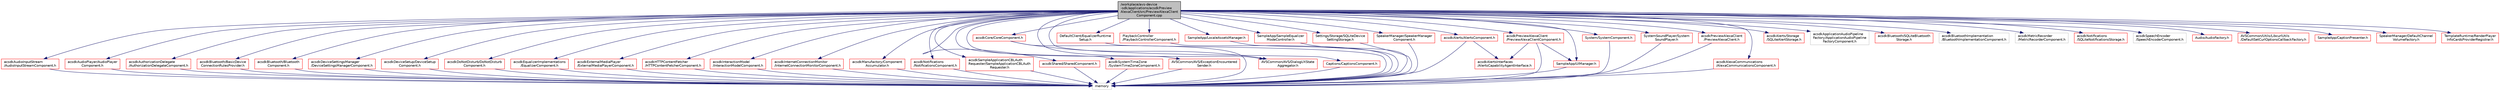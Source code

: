 digraph "/workplace/avs-device-sdk/applications/acsdkPreviewAlexaClient/src/PreviewAlexaClientComponent.cpp"
{
  edge [fontname="Helvetica",fontsize="10",labelfontname="Helvetica",labelfontsize="10"];
  node [fontname="Helvetica",fontsize="10",shape=record];
  Node0 [label="/workplace/avs-device\l-sdk/applications/acsdkPreview\lAlexaClient/src/PreviewAlexaClient\lComponent.cpp",height=0.2,width=0.4,color="black", fillcolor="grey75", style="filled", fontcolor="black"];
  Node0 -> Node1 [color="midnightblue",fontsize="10",style="solid",fontname="Helvetica"];
  Node1 [label="acsdkAlerts/AlertsComponent.h",height=0.2,width=0.4,color="red", fillcolor="white", style="filled",URL="$_alerts_component_8h.html"];
  Node1 -> Node2 [color="midnightblue",fontsize="10",style="solid",fontname="Helvetica"];
  Node2 [label="memory",height=0.2,width=0.4,color="grey75", fillcolor="white", style="filled"];
  Node1 -> Node3 [color="midnightblue",fontsize="10",style="solid",fontname="Helvetica"];
  Node3 [label="acsdkAlertsInterfaces\l/AlertsCapabilityAgentInterface.h",height=0.2,width=0.4,color="red", fillcolor="white", style="filled",URL="$_alerts_capability_agent_interface_8h.html"];
  Node0 -> Node199 [color="midnightblue",fontsize="10",style="solid",fontname="Helvetica"];
  Node199 [label="acsdkAlerts/Storage\l/SQLiteAlertStorage.h",height=0.2,width=0.4,color="red", fillcolor="white", style="filled",URL="$_s_q_lite_alert_storage_8h.html"];
  Node0 -> Node203 [color="midnightblue",fontsize="10",style="solid",fontname="Helvetica"];
  Node203 [label="acsdkAlexaCommunications\l/AlexaCommunicationsComponent.h",height=0.2,width=0.4,color="red", fillcolor="white", style="filled",URL="$_alexa_communications_component_8h.html"];
  Node203 -> Node2 [color="midnightblue",fontsize="10",style="solid",fontname="Helvetica"];
  Node0 -> Node211 [color="midnightblue",fontsize="10",style="solid",fontname="Helvetica"];
  Node211 [label="acsdkApplicationAudioPipeline\lFactory/ApplicationAudioPipeline\lFactoryComponent.h",height=0.2,width=0.4,color="grey75", fillcolor="white", style="filled"];
  Node0 -> Node212 [color="midnightblue",fontsize="10",style="solid",fontname="Helvetica"];
  Node212 [label="acsdkAudioInputStream\l/AudioInputStreamComponent.h",height=0.2,width=0.4,color="red", fillcolor="white", style="filled",URL="$_audio_input_stream_component_8h.html"];
  Node212 -> Node2 [color="midnightblue",fontsize="10",style="solid",fontname="Helvetica"];
  Node0 -> Node214 [color="midnightblue",fontsize="10",style="solid",fontname="Helvetica"];
  Node214 [label="acsdkAudioPlayer/AudioPlayer\lComponent.h",height=0.2,width=0.4,color="red", fillcolor="white", style="filled",URL="$_audio_player_component_8h.html"];
  Node214 -> Node2 [color="midnightblue",fontsize="10",style="solid",fontname="Helvetica"];
  Node0 -> Node236 [color="midnightblue",fontsize="10",style="solid",fontname="Helvetica"];
  Node236 [label="acsdkAuthorizationDelegate\l/AuthorizationDelegateComponent.h",height=0.2,width=0.4,color="red", fillcolor="white", style="filled",URL="$_authorization_delegate_component_8h.html"];
  Node236 -> Node2 [color="midnightblue",fontsize="10",style="solid",fontname="Helvetica"];
  Node0 -> Node241 [color="midnightblue",fontsize="10",style="solid",fontname="Helvetica"];
  Node241 [label="acsdkBluetooth/BasicDevice\lConnectionRulesProvider.h",height=0.2,width=0.4,color="red", fillcolor="white", style="filled",URL="$_basic_device_connection_rules_provider_8h.html"];
  Node241 -> Node2 [color="midnightblue",fontsize="10",style="solid",fontname="Helvetica"];
  Node0 -> Node250 [color="midnightblue",fontsize="10",style="solid",fontname="Helvetica"];
  Node250 [label="acsdkBluetooth/Bluetooth\lComponent.h",height=0.2,width=0.4,color="red", fillcolor="white", style="filled",URL="$_bluetooth_component_8h.html"];
  Node250 -> Node2 [color="midnightblue",fontsize="10",style="solid",fontname="Helvetica"];
  Node0 -> Node263 [color="midnightblue",fontsize="10",style="solid",fontname="Helvetica"];
  Node263 [label="acsdkBluetooth/SQLiteBluetooth\lStorage.h",height=0.2,width=0.4,color="red", fillcolor="white", style="filled",URL="$_s_q_lite_bluetooth_storage_8h.html"];
  Node0 -> Node265 [color="midnightblue",fontsize="10",style="solid",fontname="Helvetica"];
  Node265 [label="acsdkBluetoothImplementation\l/BluetoothImplementationComponent.h",height=0.2,width=0.4,color="grey75", fillcolor="white", style="filled"];
  Node0 -> Node266 [color="midnightblue",fontsize="10",style="solid",fontname="Helvetica"];
  Node266 [label="acsdkCore/CoreComponent.h",height=0.2,width=0.4,color="red", fillcolor="white", style="filled",URL="$_core_component_8h.html"];
  Node266 -> Node2 [color="midnightblue",fontsize="10",style="solid",fontname="Helvetica"];
  Node266 -> Node273 [color="midnightblue",fontsize="10",style="solid",fontname="Helvetica"];
  Node273 [label="AVSCommon/AVS/DialogUXState\lAggregator.h",height=0.2,width=0.4,color="red", fillcolor="white", style="filled",URL="$_dialog_u_x_state_aggregator_8h.html"];
  Node0 -> Node324 [color="midnightblue",fontsize="10",style="solid",fontname="Helvetica"];
  Node324 [label="acsdkDeviceSettingsManager\l/DeviceSettingsManagerComponent.h",height=0.2,width=0.4,color="red", fillcolor="white", style="filled",URL="$_device_settings_manager_component_8h.html"];
  Node324 -> Node2 [color="midnightblue",fontsize="10",style="solid",fontname="Helvetica"];
  Node0 -> Node334 [color="midnightblue",fontsize="10",style="solid",fontname="Helvetica"];
  Node334 [label="acsdkDeviceSetup/DeviceSetup\lComponent.h",height=0.2,width=0.4,color="red", fillcolor="white", style="filled",URL="$_device_setup_component_8h.html"];
  Node334 -> Node2 [color="midnightblue",fontsize="10",style="solid",fontname="Helvetica"];
  Node0 -> Node336 [color="midnightblue",fontsize="10",style="solid",fontname="Helvetica"];
  Node336 [label="acsdkDoNotDisturb/DoNotDisturb\lComponent.h",height=0.2,width=0.4,color="red", fillcolor="white", style="filled",URL="$_do_not_disturb_component_8h.html"];
  Node336 -> Node2 [color="midnightblue",fontsize="10",style="solid",fontname="Helvetica"];
  Node0 -> Node337 [color="midnightblue",fontsize="10",style="solid",fontname="Helvetica"];
  Node337 [label="acsdkEqualizerImplementations\l/EqualizerComponent.h",height=0.2,width=0.4,color="red", fillcolor="white", style="filled",URL="$_equalizer_component_8h.html"];
  Node337 -> Node2 [color="midnightblue",fontsize="10",style="solid",fontname="Helvetica"];
  Node0 -> Node343 [color="midnightblue",fontsize="10",style="solid",fontname="Helvetica"];
  Node343 [label="acsdkExternalMediaPlayer\l/ExternalMediaPlayerComponent.h",height=0.2,width=0.4,color="red", fillcolor="white", style="filled",URL="$_external_media_player_component_8h.html"];
  Node343 -> Node2 [color="midnightblue",fontsize="10",style="solid",fontname="Helvetica"];
  Node0 -> Node354 [color="midnightblue",fontsize="10",style="solid",fontname="Helvetica"];
  Node354 [label="acsdkHTTPContentFetcher\l/HTTPContentFetcherComponent.h",height=0.2,width=0.4,color="red", fillcolor="white", style="filled",URL="$_h_t_t_p_content_fetcher_component_8h.html"];
  Node354 -> Node2 [color="midnightblue",fontsize="10",style="solid",fontname="Helvetica"];
  Node0 -> Node367 [color="midnightblue",fontsize="10",style="solid",fontname="Helvetica"];
  Node367 [label="acsdkInteractionModel\l/InteractionModelComponent.h",height=0.2,width=0.4,color="red", fillcolor="white", style="filled",URL="$_interaction_model_component_8h.html"];
  Node367 -> Node2 [color="midnightblue",fontsize="10",style="solid",fontname="Helvetica"];
  Node0 -> Node368 [color="midnightblue",fontsize="10",style="solid",fontname="Helvetica"];
  Node368 [label="acsdkInternetConnectionMonitor\l/InternetConnectionMonitorComponent.h",height=0.2,width=0.4,color="red", fillcolor="white", style="filled",URL="$_internet_connection_monitor_component_8h.html"];
  Node368 -> Node2 [color="midnightblue",fontsize="10",style="solid",fontname="Helvetica"];
  Node0 -> Node369 [color="midnightblue",fontsize="10",style="solid",fontname="Helvetica"];
  Node369 [label="acsdkManufactory/Component\lAccumulator.h",height=0.2,width=0.4,color="red", fillcolor="white", style="filled",URL="$_component_accumulator_8h.html"];
  Node369 -> Node2 [color="midnightblue",fontsize="10",style="solid",fontname="Helvetica"];
  Node0 -> Node371 [color="midnightblue",fontsize="10",style="solid",fontname="Helvetica"];
  Node371 [label="acsdkMetricRecorder\l/MetricRecorderComponent.h",height=0.2,width=0.4,color="grey75", fillcolor="white", style="filled"];
  Node0 -> Node372 [color="midnightblue",fontsize="10",style="solid",fontname="Helvetica"];
  Node372 [label="acsdkNotifications\l/NotificationsComponent.h",height=0.2,width=0.4,color="red", fillcolor="white", style="filled",URL="$_notifications_component_8h.html"];
  Node372 -> Node2 [color="midnightblue",fontsize="10",style="solid",fontname="Helvetica"];
  Node0 -> Node378 [color="midnightblue",fontsize="10",style="solid",fontname="Helvetica"];
  Node378 [label="acsdkNotifications\l/SQLiteNotificationsStorage.h",height=0.2,width=0.4,color="red", fillcolor="white", style="filled",URL="$_s_q_lite_notifications_storage_8h.html"];
  Node0 -> Node379 [color="midnightblue",fontsize="10",style="solid",fontname="Helvetica"];
  Node379 [label="acsdkSampleApplicationCBLAuth\lRequester/SampleApplicationCBLAuth\lRequester.h",height=0.2,width=0.4,color="red", fillcolor="white", style="filled",URL="$_sample_application_c_b_l_auth_requester_8h.html"];
  Node379 -> Node2 [color="midnightblue",fontsize="10",style="solid",fontname="Helvetica"];
  Node0 -> Node382 [color="midnightblue",fontsize="10",style="solid",fontname="Helvetica"];
  Node382 [label="acsdkShared/SharedComponent.h",height=0.2,width=0.4,color="red", fillcolor="white", style="filled",URL="$_shared_component_8h.html"];
  Node382 -> Node2 [color="midnightblue",fontsize="10",style="solid",fontname="Helvetica"];
  Node0 -> Node385 [color="midnightblue",fontsize="10",style="solid",fontname="Helvetica"];
  Node385 [label="acsdkSpeechEncoder\l/SpeechEncoderComponent.h",height=0.2,width=0.4,color="grey75", fillcolor="white", style="filled"];
  Node0 -> Node386 [color="midnightblue",fontsize="10",style="solid",fontname="Helvetica"];
  Node386 [label="acsdkSystemTimeZone\l/SystemTimeZoneComponent.h",height=0.2,width=0.4,color="red", fillcolor="white", style="filled",URL="$_system_time_zone_component_8h.html"];
  Node386 -> Node2 [color="midnightblue",fontsize="10",style="solid",fontname="Helvetica"];
  Node0 -> Node387 [color="midnightblue",fontsize="10",style="solid",fontname="Helvetica"];
  Node387 [label="Audio/AudioFactory.h",height=0.2,width=0.4,color="red", fillcolor="white", style="filled",URL="$_audio_factory_8h.html"];
  Node0 -> Node273 [color="midnightblue",fontsize="10",style="solid",fontname="Helvetica"];
  Node0 -> Node388 [color="midnightblue",fontsize="10",style="solid",fontname="Helvetica"];
  Node388 [label="AVSCommon/AVS/ExceptionEncountered\lSender.h",height=0.2,width=0.4,color="red", fillcolor="white", style="filled",URL="$_exception_encountered_sender_8h.html"];
  Node388 -> Node2 [color="midnightblue",fontsize="10",style="solid",fontname="Helvetica"];
  Node0 -> Node389 [color="midnightblue",fontsize="10",style="solid",fontname="Helvetica"];
  Node389 [label="AVSCommon/Utils/LibcurlUtils\l/DefaultSetCurlOptionsCallbackFactory.h",height=0.2,width=0.4,color="red", fillcolor="white", style="filled",URL="$_default_set_curl_options_callback_factory_8h.html"];
  Node0 -> Node390 [color="midnightblue",fontsize="10",style="solid",fontname="Helvetica"];
  Node390 [label="Captions/CaptionsComponent.h",height=0.2,width=0.4,color="red", fillcolor="white", style="filled",URL="$_captions_component_8h.html"];
  Node390 -> Node2 [color="midnightblue",fontsize="10",style="solid",fontname="Helvetica"];
  Node0 -> Node391 [color="midnightblue",fontsize="10",style="solid",fontname="Helvetica"];
  Node391 [label="DefaultClient/EqualizerRuntime\lSetup.h",height=0.2,width=0.4,color="red", fillcolor="white", style="filled",URL="$_equalizer_runtime_setup_8h.html"];
  Node391 -> Node2 [color="midnightblue",fontsize="10",style="solid",fontname="Helvetica"];
  Node0 -> Node393 [color="midnightblue",fontsize="10",style="solid",fontname="Helvetica"];
  Node393 [label="PlaybackController\l/PlaybackControllerComponent.h",height=0.2,width=0.4,color="red", fillcolor="white", style="filled",URL="$_playback_controller_component_8h.html"];
  Node393 -> Node2 [color="midnightblue",fontsize="10",style="solid",fontname="Helvetica"];
  Node0 -> Node394 [color="midnightblue",fontsize="10",style="solid",fontname="Helvetica"];
  Node394 [label="SampleApp/CaptionPresenter.h",height=0.2,width=0.4,color="red", fillcolor="white", style="filled",URL="$_caption_presenter_8h.html"];
  Node0 -> Node395 [color="midnightblue",fontsize="10",style="solid",fontname="Helvetica"];
  Node395 [label="SampleApp/LocaleAssetsManager.h",height=0.2,width=0.4,color="red", fillcolor="white", style="filled",URL="$_locale_assets_manager_8h.html"];
  Node395 -> Node2 [color="midnightblue",fontsize="10",style="solid",fontname="Helvetica"];
  Node0 -> Node396 [color="midnightblue",fontsize="10",style="solid",fontname="Helvetica"];
  Node396 [label="SampleApp/SampleEqualizer\lModeController.h",height=0.2,width=0.4,color="red", fillcolor="white", style="filled",URL="$_sample_equalizer_mode_controller_8h.html"];
  Node396 -> Node2 [color="midnightblue",fontsize="10",style="solid",fontname="Helvetica"];
  Node0 -> Node397 [color="midnightblue",fontsize="10",style="solid",fontname="Helvetica"];
  Node397 [label="SampleApp/UIManager.h",height=0.2,width=0.4,color="red", fillcolor="white", style="filled",URL="$_u_i_manager_8h.html"];
  Node397 -> Node2 [color="midnightblue",fontsize="10",style="solid",fontname="Helvetica"];
  Node0 -> Node401 [color="midnightblue",fontsize="10",style="solid",fontname="Helvetica"];
  Node401 [label="Settings/Storage/SQLiteDevice\lSettingStorage.h",height=0.2,width=0.4,color="red", fillcolor="white", style="filled",URL="$_s_q_lite_device_setting_storage_8h.html"];
  Node401 -> Node2 [color="midnightblue",fontsize="10",style="solid",fontname="Helvetica"];
  Node0 -> Node402 [color="midnightblue",fontsize="10",style="solid",fontname="Helvetica"];
  Node402 [label="SpeakerManager/DefaultChannel\lVolumeFactory.h",height=0.2,width=0.4,color="red", fillcolor="white", style="filled",URL="$_default_channel_volume_factory_8h.html"];
  Node0 -> Node404 [color="midnightblue",fontsize="10",style="solid",fontname="Helvetica"];
  Node404 [label="SpeakerManager/SpeakerManager\lComponent.h",height=0.2,width=0.4,color="red", fillcolor="white", style="filled",URL="$_speaker_manager_component_8h.html"];
  Node404 -> Node2 [color="midnightblue",fontsize="10",style="solid",fontname="Helvetica"];
  Node0 -> Node405 [color="midnightblue",fontsize="10",style="solid",fontname="Helvetica"];
  Node405 [label="System/SystemComponent.h",height=0.2,width=0.4,color="red", fillcolor="white", style="filled",URL="$_system_component_8h.html"];
  Node405 -> Node2 [color="midnightblue",fontsize="10",style="solid",fontname="Helvetica"];
  Node0 -> Node408 [color="midnightblue",fontsize="10",style="solid",fontname="Helvetica"];
  Node408 [label="SystemSoundPlayer/System\lSoundPlayer.h",height=0.2,width=0.4,color="red", fillcolor="white", style="filled",URL="$_system_sound_player_8h.html"];
  Node408 -> Node2 [color="midnightblue",fontsize="10",style="solid",fontname="Helvetica"];
  Node0 -> Node410 [color="midnightblue",fontsize="10",style="solid",fontname="Helvetica"];
  Node410 [label="TemplateRuntime/RenderPlayer\lInfoCardsProviderRegistrar.h",height=0.2,width=0.4,color="red", fillcolor="white", style="filled",URL="$_render_player_info_cards_provider_registrar_8h.html"];
  Node0 -> Node411 [color="midnightblue",fontsize="10",style="solid",fontname="Helvetica"];
  Node411 [label="acsdkPreviewAlexaClient\l/PreviewAlexaClient.h",height=0.2,width=0.4,color="red", fillcolor="white", style="filled",URL="$_preview_alexa_client_8h.html"];
  Node411 -> Node2 [color="midnightblue",fontsize="10",style="solid",fontname="Helvetica"];
  Node0 -> Node499 [color="midnightblue",fontsize="10",style="solid",fontname="Helvetica"];
  Node499 [label="acsdkPreviewAlexaClient\l/PreviewAlexaClientComponent.h",height=0.2,width=0.4,color="red", fillcolor="white", style="filled",URL="$_preview_alexa_client_component_8h.html"];
  Node499 -> Node2 [color="midnightblue",fontsize="10",style="solid",fontname="Helvetica"];
  Node499 -> Node3 [color="midnightblue",fontsize="10",style="solid",fontname="Helvetica"];
  Node499 -> Node397 [color="midnightblue",fontsize="10",style="solid",fontname="Helvetica"];
}
